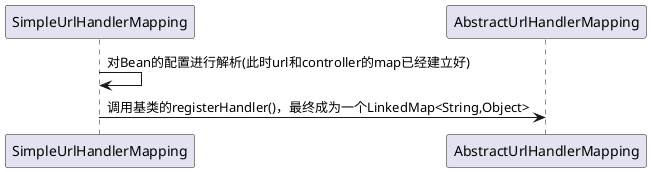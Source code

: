 @startuml
SimpleUrlHandlerMapping -> SimpleUrlHandlerMapping: 对Bean的配置进行解析(此时url和controller的map已经建立好)
SimpleUrlHandlerMapping -> AbstractUrlHandlerMapping: 调用基类的registerHandler()，最终成为一个LinkedMap<String,Object>
@enduml